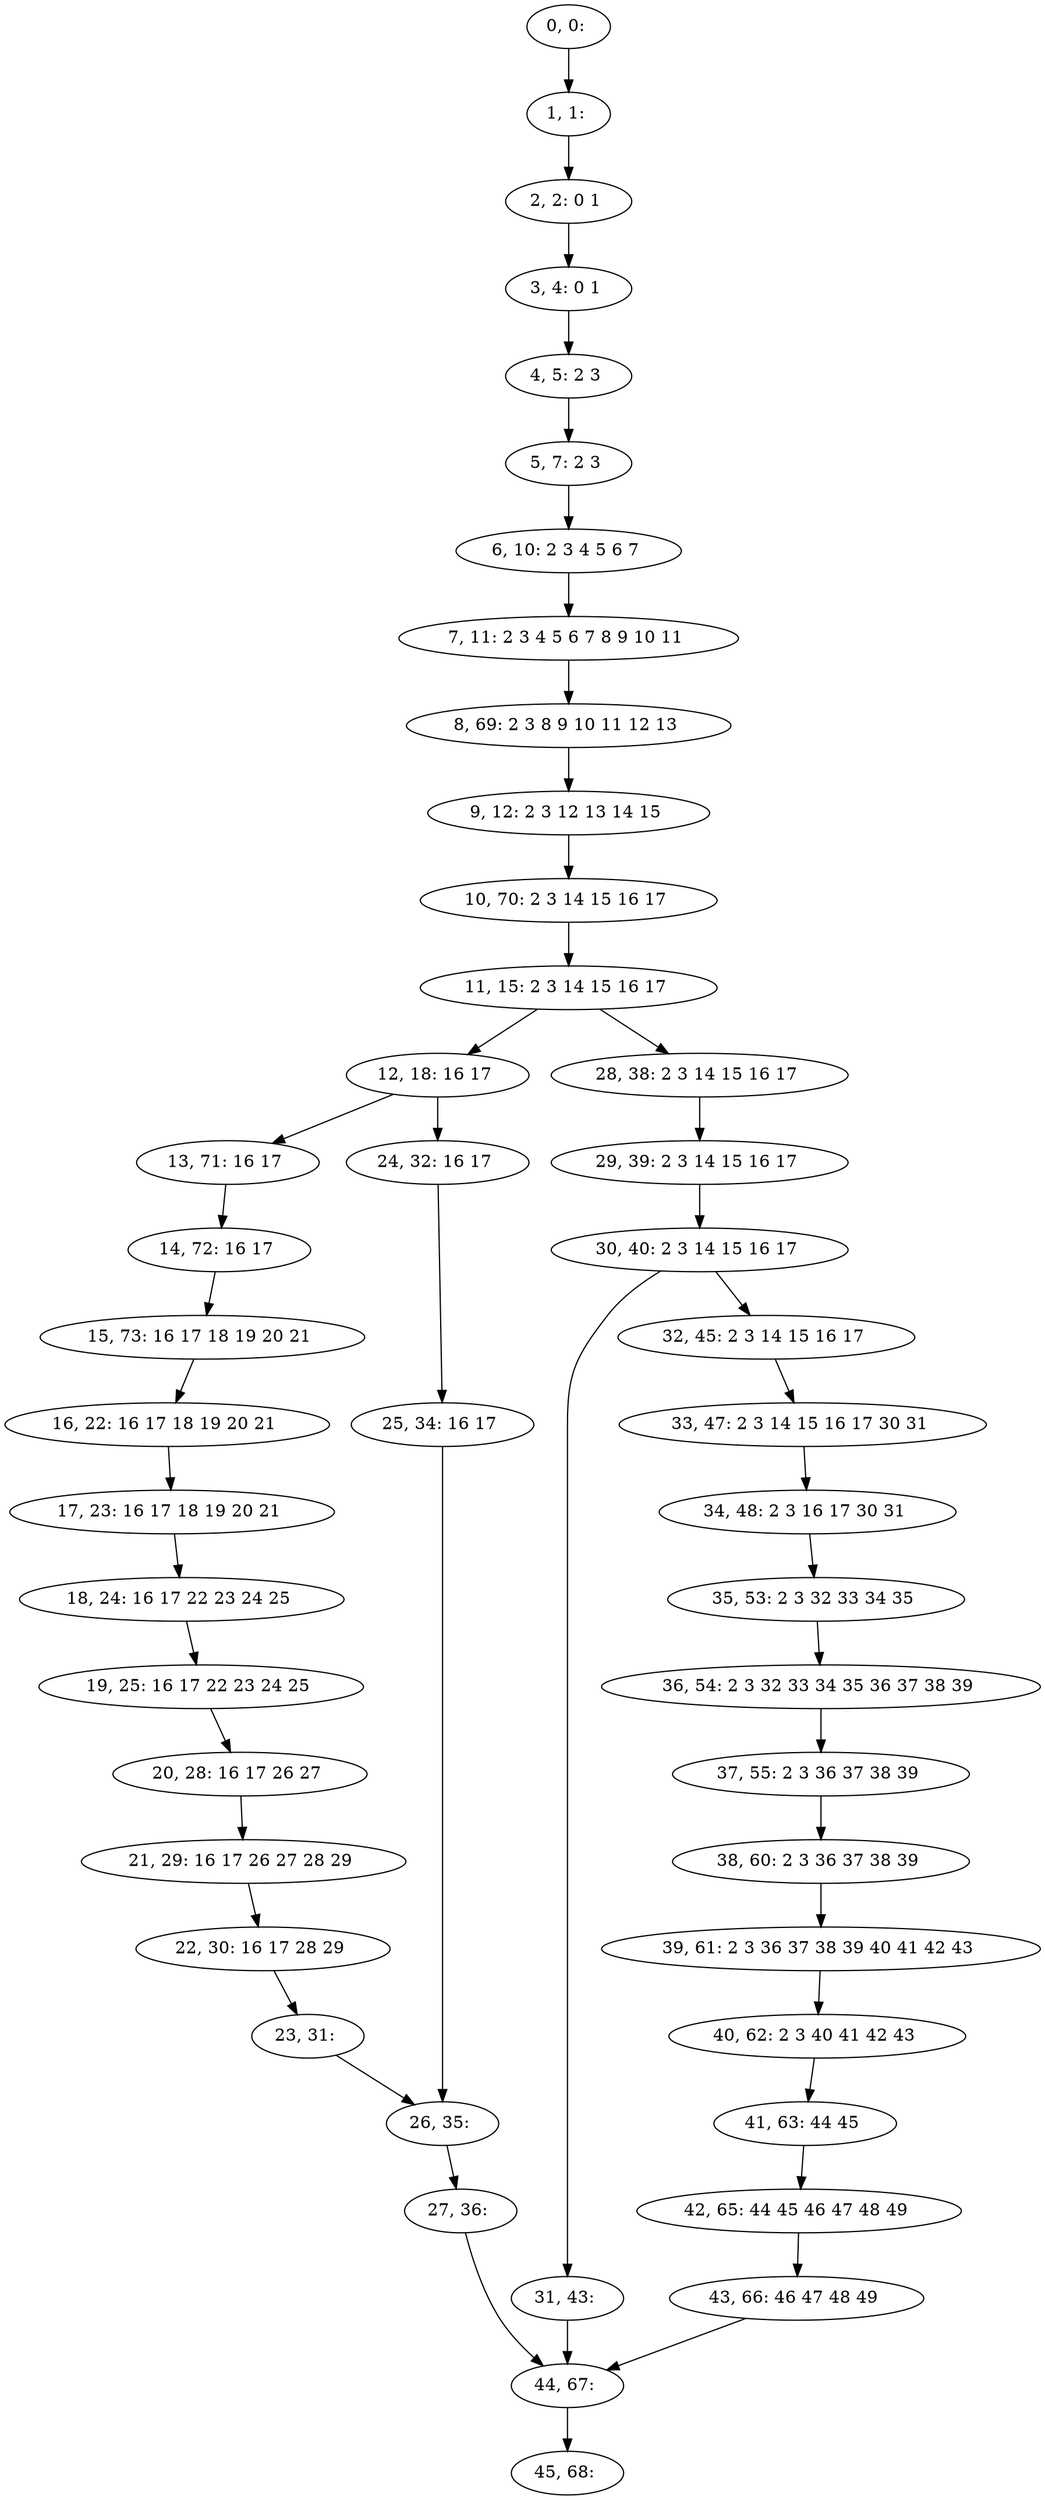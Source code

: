 digraph G {
0[label="0, 0: "];
1[label="1, 1: "];
2[label="2, 2: 0 1 "];
3[label="3, 4: 0 1 "];
4[label="4, 5: 2 3 "];
5[label="5, 7: 2 3 "];
6[label="6, 10: 2 3 4 5 6 7 "];
7[label="7, 11: 2 3 4 5 6 7 8 9 10 11 "];
8[label="8, 69: 2 3 8 9 10 11 12 13 "];
9[label="9, 12: 2 3 12 13 14 15 "];
10[label="10, 70: 2 3 14 15 16 17 "];
11[label="11, 15: 2 3 14 15 16 17 "];
12[label="12, 18: 16 17 "];
13[label="13, 71: 16 17 "];
14[label="14, 72: 16 17 "];
15[label="15, 73: 16 17 18 19 20 21 "];
16[label="16, 22: 16 17 18 19 20 21 "];
17[label="17, 23: 16 17 18 19 20 21 "];
18[label="18, 24: 16 17 22 23 24 25 "];
19[label="19, 25: 16 17 22 23 24 25 "];
20[label="20, 28: 16 17 26 27 "];
21[label="21, 29: 16 17 26 27 28 29 "];
22[label="22, 30: 16 17 28 29 "];
23[label="23, 31: "];
24[label="24, 32: 16 17 "];
25[label="25, 34: 16 17 "];
26[label="26, 35: "];
27[label="27, 36: "];
28[label="28, 38: 2 3 14 15 16 17 "];
29[label="29, 39: 2 3 14 15 16 17 "];
30[label="30, 40: 2 3 14 15 16 17 "];
31[label="31, 43: "];
32[label="32, 45: 2 3 14 15 16 17 "];
33[label="33, 47: 2 3 14 15 16 17 30 31 "];
34[label="34, 48: 2 3 16 17 30 31 "];
35[label="35, 53: 2 3 32 33 34 35 "];
36[label="36, 54: 2 3 32 33 34 35 36 37 38 39 "];
37[label="37, 55: 2 3 36 37 38 39 "];
38[label="38, 60: 2 3 36 37 38 39 "];
39[label="39, 61: 2 3 36 37 38 39 40 41 42 43 "];
40[label="40, 62: 2 3 40 41 42 43 "];
41[label="41, 63: 44 45 "];
42[label="42, 65: 44 45 46 47 48 49 "];
43[label="43, 66: 46 47 48 49 "];
44[label="44, 67: "];
45[label="45, 68: "];
0->1 ;
1->2 ;
2->3 ;
3->4 ;
4->5 ;
5->6 ;
6->7 ;
7->8 ;
8->9 ;
9->10 ;
10->11 ;
11->12 ;
11->28 ;
12->13 ;
12->24 ;
13->14 ;
14->15 ;
15->16 ;
16->17 ;
17->18 ;
18->19 ;
19->20 ;
20->21 ;
21->22 ;
22->23 ;
23->26 ;
24->25 ;
25->26 ;
26->27 ;
27->44 ;
28->29 ;
29->30 ;
30->31 ;
30->32 ;
31->44 ;
32->33 ;
33->34 ;
34->35 ;
35->36 ;
36->37 ;
37->38 ;
38->39 ;
39->40 ;
40->41 ;
41->42 ;
42->43 ;
43->44 ;
44->45 ;
}
